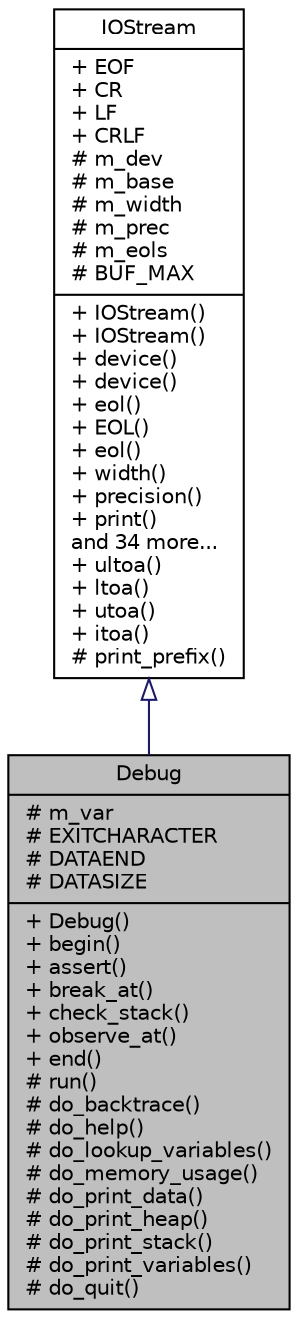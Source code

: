 digraph "Debug"
{
  edge [fontname="Helvetica",fontsize="10",labelfontname="Helvetica",labelfontsize="10"];
  node [fontname="Helvetica",fontsize="10",shape=record];
  Node1 [label="{Debug\n|# m_var\l# EXITCHARACTER\l# DATAEND\l# DATASIZE\l|+ Debug()\l+ begin()\l+ assert()\l+ break_at()\l+ check_stack()\l+ observe_at()\l+ end()\l# run()\l# do_backtrace()\l# do_help()\l# do_lookup_variables()\l# do_memory_usage()\l# do_print_data()\l# do_print_heap()\l# do_print_stack()\l# do_print_variables()\l# do_quit()\l}",height=0.2,width=0.4,color="black", fillcolor="grey75", style="filled", fontcolor="black"];
  Node2 -> Node1 [dir="back",color="midnightblue",fontsize="10",style="solid",arrowtail="onormal",fontname="Helvetica"];
  Node2 [label="{IOStream\n|+ EOF\l+ CR\l+ LF\l+ CRLF\l# m_dev\l# m_base\l# m_width\l# m_prec\l# m_eols\l# BUF_MAX\l|+ IOStream()\l+ IOStream()\l+ device()\l+ device()\l+ eol()\l+ EOL()\l+ eol()\l+ width()\l+ precision()\l+ print()\land 34 more...\l+ ultoa()\l+ ltoa()\l+ utoa()\l+ itoa()\l# print_prefix()\l}",height=0.2,width=0.4,color="black", fillcolor="white", style="filled",URL="$dd/d83/classIOStream.html"];
}
